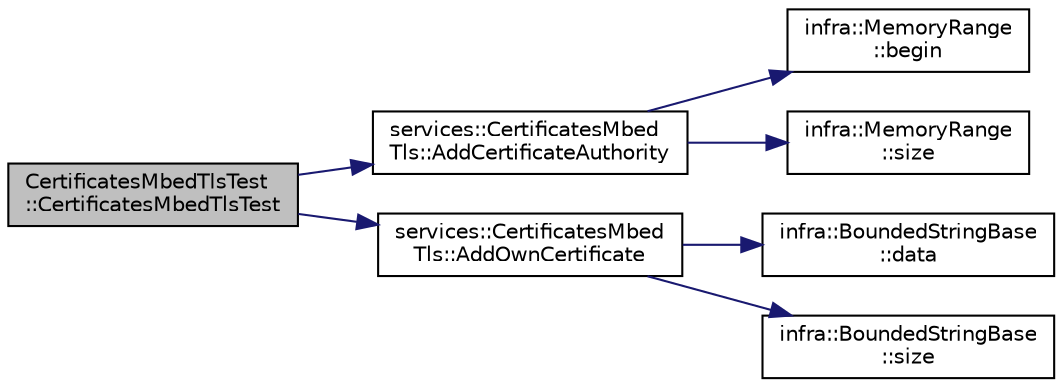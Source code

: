 digraph "CertificatesMbedTlsTest::CertificatesMbedTlsTest"
{
 // INTERACTIVE_SVG=YES
  edge [fontname="Helvetica",fontsize="10",labelfontname="Helvetica",labelfontsize="10"];
  node [fontname="Helvetica",fontsize="10",shape=record];
  rankdir="LR";
  Node0 [label="CertificatesMbedTlsTest\l::CertificatesMbedTlsTest",height=0.2,width=0.4,color="black", fillcolor="grey75", style="filled", fontcolor="black"];
  Node0 -> Node1 [color="midnightblue",fontsize="10",style="solid",fontname="Helvetica"];
  Node1 [label="services::CertificatesMbed\lTls::AddCertificateAuthority",height=0.2,width=0.4,color="black", fillcolor="white", style="filled",URL="$df/d23/classservices_1_1_certificates_mbed_tls.html#ad8b0a8d7059502286947be8e2aa10338"];
  Node1 -> Node2 [color="midnightblue",fontsize="10",style="solid",fontname="Helvetica"];
  Node2 [label="infra::MemoryRange\l::begin",height=0.2,width=0.4,color="black", fillcolor="white", style="filled",URL="$d0/d6d/classinfra_1_1_memory_range.html#a7a83ceae17802af5ecebfb9557912ece"];
  Node1 -> Node3 [color="midnightblue",fontsize="10",style="solid",fontname="Helvetica"];
  Node3 [label="infra::MemoryRange\l::size",height=0.2,width=0.4,color="black", fillcolor="white", style="filled",URL="$d0/d6d/classinfra_1_1_memory_range.html#ae8fbbf531d3696b6a64ac13385acdc66"];
  Node0 -> Node4 [color="midnightblue",fontsize="10",style="solid",fontname="Helvetica"];
  Node4 [label="services::CertificatesMbed\lTls::AddOwnCertificate",height=0.2,width=0.4,color="black", fillcolor="white", style="filled",URL="$df/d23/classservices_1_1_certificates_mbed_tls.html#ae1c3aeb5d5d4dfb1f8b2b6af3afdd9d8"];
  Node4 -> Node5 [color="midnightblue",fontsize="10",style="solid",fontname="Helvetica"];
  Node5 [label="infra::BoundedStringBase\l::data",height=0.2,width=0.4,color="black", fillcolor="white", style="filled",URL="$d1/d2a/classinfra_1_1_bounded_string_base.html#a57455846718e9b0d57f2c89ae6a6924e"];
  Node4 -> Node6 [color="midnightblue",fontsize="10",style="solid",fontname="Helvetica"];
  Node6 [label="infra::BoundedStringBase\l::size",height=0.2,width=0.4,color="black", fillcolor="white", style="filled",URL="$d1/d2a/classinfra_1_1_bounded_string_base.html#aab36b8eaee21d6ab3be734e07f499382"];
}
